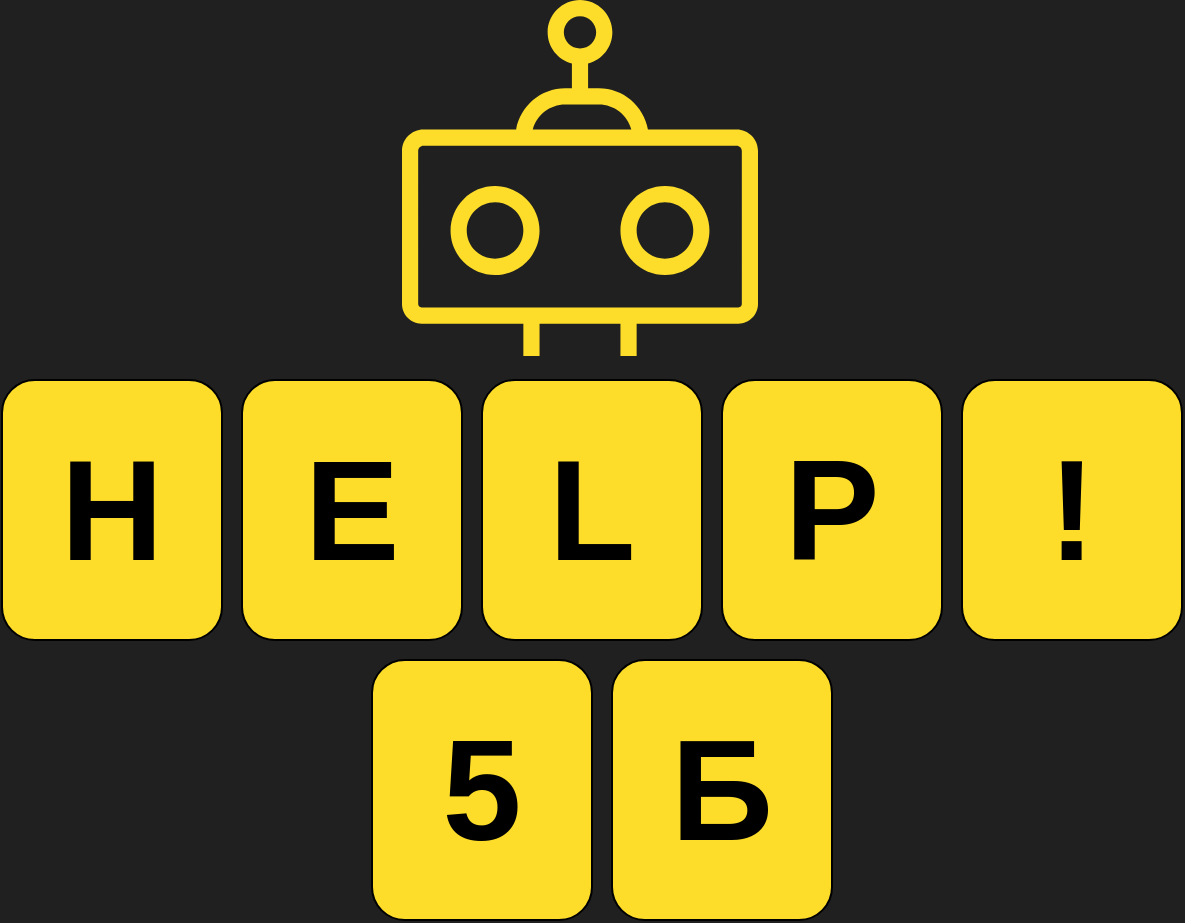 <mxfile version="26.0.16">
  <diagram name="Page-1" id="g9OeHaTdMhLbQ2y1j-y2">
    <mxGraphModel dx="989" dy="590" grid="1" gridSize="10" guides="1" tooltips="1" connect="1" arrows="1" fold="1" page="1" pageScale="1" pageWidth="640" pageHeight="640" background="#202020" math="0" shadow="0">
      <root>
        <mxCell id="0" />
        <mxCell id="1" parent="0" />
        <mxCell id="5j4gOnlAWkOMlKWAEu9L-1" value="" style="rounded=1;whiteSpace=wrap;html=1;fillColor=light-dark(#fddd2a, #ededed);" vertex="1" parent="1">
          <mxGeometry x="25" y="240" width="110" height="130" as="geometry" />
        </mxCell>
        <mxCell id="5j4gOnlAWkOMlKWAEu9L-2" value="" style="rounded=1;whiteSpace=wrap;html=1;fillColor=light-dark(#fddd2a, #ededed);" vertex="1" parent="1">
          <mxGeometry x="145" y="240" width="110" height="130" as="geometry" />
        </mxCell>
        <mxCell id="5j4gOnlAWkOMlKWAEu9L-3" value="" style="rounded=1;whiteSpace=wrap;html=1;fillColor=light-dark(#fddd2a, #ededed);" vertex="1" parent="1">
          <mxGeometry x="265" y="240" width="110" height="130" as="geometry" />
        </mxCell>
        <mxCell id="5j4gOnlAWkOMlKWAEu9L-4" value="" style="rounded=1;whiteSpace=wrap;html=1;fillColor=light-dark(#fddd2a, #ededed);" vertex="1" parent="1">
          <mxGeometry x="385" y="240" width="110" height="130" as="geometry" />
        </mxCell>
        <mxCell id="5j4gOnlAWkOMlKWAEu9L-5" value="" style="rounded=1;whiteSpace=wrap;html=1;fillColor=light-dark(#fddd2a, #ededed);" vertex="1" parent="1">
          <mxGeometry x="505" y="240" width="110" height="130" as="geometry" />
        </mxCell>
        <mxCell id="5j4gOnlAWkOMlKWAEu9L-6" value="&lt;font style=&quot;font-size: 71px;&quot;&gt;&lt;b&gt;H&lt;/b&gt;&lt;/font&gt;" style="text;html=1;align=center;verticalAlign=middle;whiteSpace=wrap;rounded=0;" vertex="1" parent="1">
          <mxGeometry x="40" y="270" width="80" height="70" as="geometry" />
        </mxCell>
        <mxCell id="5j4gOnlAWkOMlKWAEu9L-7" value="&lt;font style=&quot;font-size: 71px;&quot;&gt;&lt;b&gt;E&lt;/b&gt;&lt;/font&gt;" style="text;html=1;align=center;verticalAlign=middle;whiteSpace=wrap;rounded=0;" vertex="1" parent="1">
          <mxGeometry x="160" y="270" width="80" height="70" as="geometry" />
        </mxCell>
        <mxCell id="5j4gOnlAWkOMlKWAEu9L-8" value="&lt;font style=&quot;font-size: 71px;&quot;&gt;&lt;b&gt;L&lt;/b&gt;&lt;/font&gt;" style="text;html=1;align=center;verticalAlign=middle;whiteSpace=wrap;rounded=0;" vertex="1" parent="1">
          <mxGeometry x="280" y="270" width="80" height="70" as="geometry" />
        </mxCell>
        <mxCell id="5j4gOnlAWkOMlKWAEu9L-9" value="&lt;font style=&quot;font-size: 71px;&quot;&gt;&lt;b&gt;P&lt;/b&gt;&lt;/font&gt;" style="text;html=1;align=center;verticalAlign=middle;whiteSpace=wrap;rounded=0;" vertex="1" parent="1">
          <mxGeometry x="400" y="270" width="80" height="70" as="geometry" />
        </mxCell>
        <mxCell id="5j4gOnlAWkOMlKWAEu9L-10" value="&lt;font style=&quot;font-size: 71px;&quot;&gt;&lt;b&gt;!&lt;/b&gt;&lt;/font&gt;" style="text;html=1;align=center;verticalAlign=middle;whiteSpace=wrap;rounded=0;" vertex="1" parent="1">
          <mxGeometry x="520" y="270" width="80" height="70" as="geometry" />
        </mxCell>
        <mxCell id="5j4gOnlAWkOMlKWAEu9L-11" value="" style="rounded=1;whiteSpace=wrap;html=1;fillColor=light-dark(#fddd2a, #ededed);" vertex="1" parent="1">
          <mxGeometry x="210" y="380" width="110" height="130" as="geometry" />
        </mxCell>
        <mxCell id="5j4gOnlAWkOMlKWAEu9L-12" value="" style="rounded=1;whiteSpace=wrap;html=1;fillColor=light-dark(#fddd2a, #ededed);" vertex="1" parent="1">
          <mxGeometry x="330" y="380" width="110" height="130" as="geometry" />
        </mxCell>
        <mxCell id="5j4gOnlAWkOMlKWAEu9L-14" value="&lt;font style=&quot;font-size: 71px;&quot;&gt;&lt;b&gt;5&lt;/b&gt;&lt;/font&gt;" style="text;html=1;align=center;verticalAlign=middle;whiteSpace=wrap;rounded=0;" vertex="1" parent="1">
          <mxGeometry x="225" y="410" width="80" height="70" as="geometry" />
        </mxCell>
        <mxCell id="5j4gOnlAWkOMlKWAEu9L-15" value="&lt;span style=&quot;font-size: 71px;&quot;&gt;&lt;b&gt;Б&lt;/b&gt;&lt;/span&gt;" style="text;html=1;align=center;verticalAlign=middle;whiteSpace=wrap;rounded=0;" vertex="1" parent="1">
          <mxGeometry x="345" y="410" width="80" height="70" as="geometry" />
        </mxCell>
        <mxCell id="5j4gOnlAWkOMlKWAEu9L-17" value="" style="sketch=0;outlineConnect=0;fontColor=#232F3E;gradientColor=none;fillColor=light-dark(#fddd2a, #ff7f93);strokeColor=none;dashed=0;verticalLabelPosition=bottom;verticalAlign=top;align=center;html=1;fontSize=12;fontStyle=0;aspect=fixed;pointerEvents=1;shape=mxgraph.aws4.waf_bot;" vertex="1" parent="1">
          <mxGeometry x="225" y="50" width="178" height="178" as="geometry" />
        </mxCell>
      </root>
    </mxGraphModel>
  </diagram>
</mxfile>
